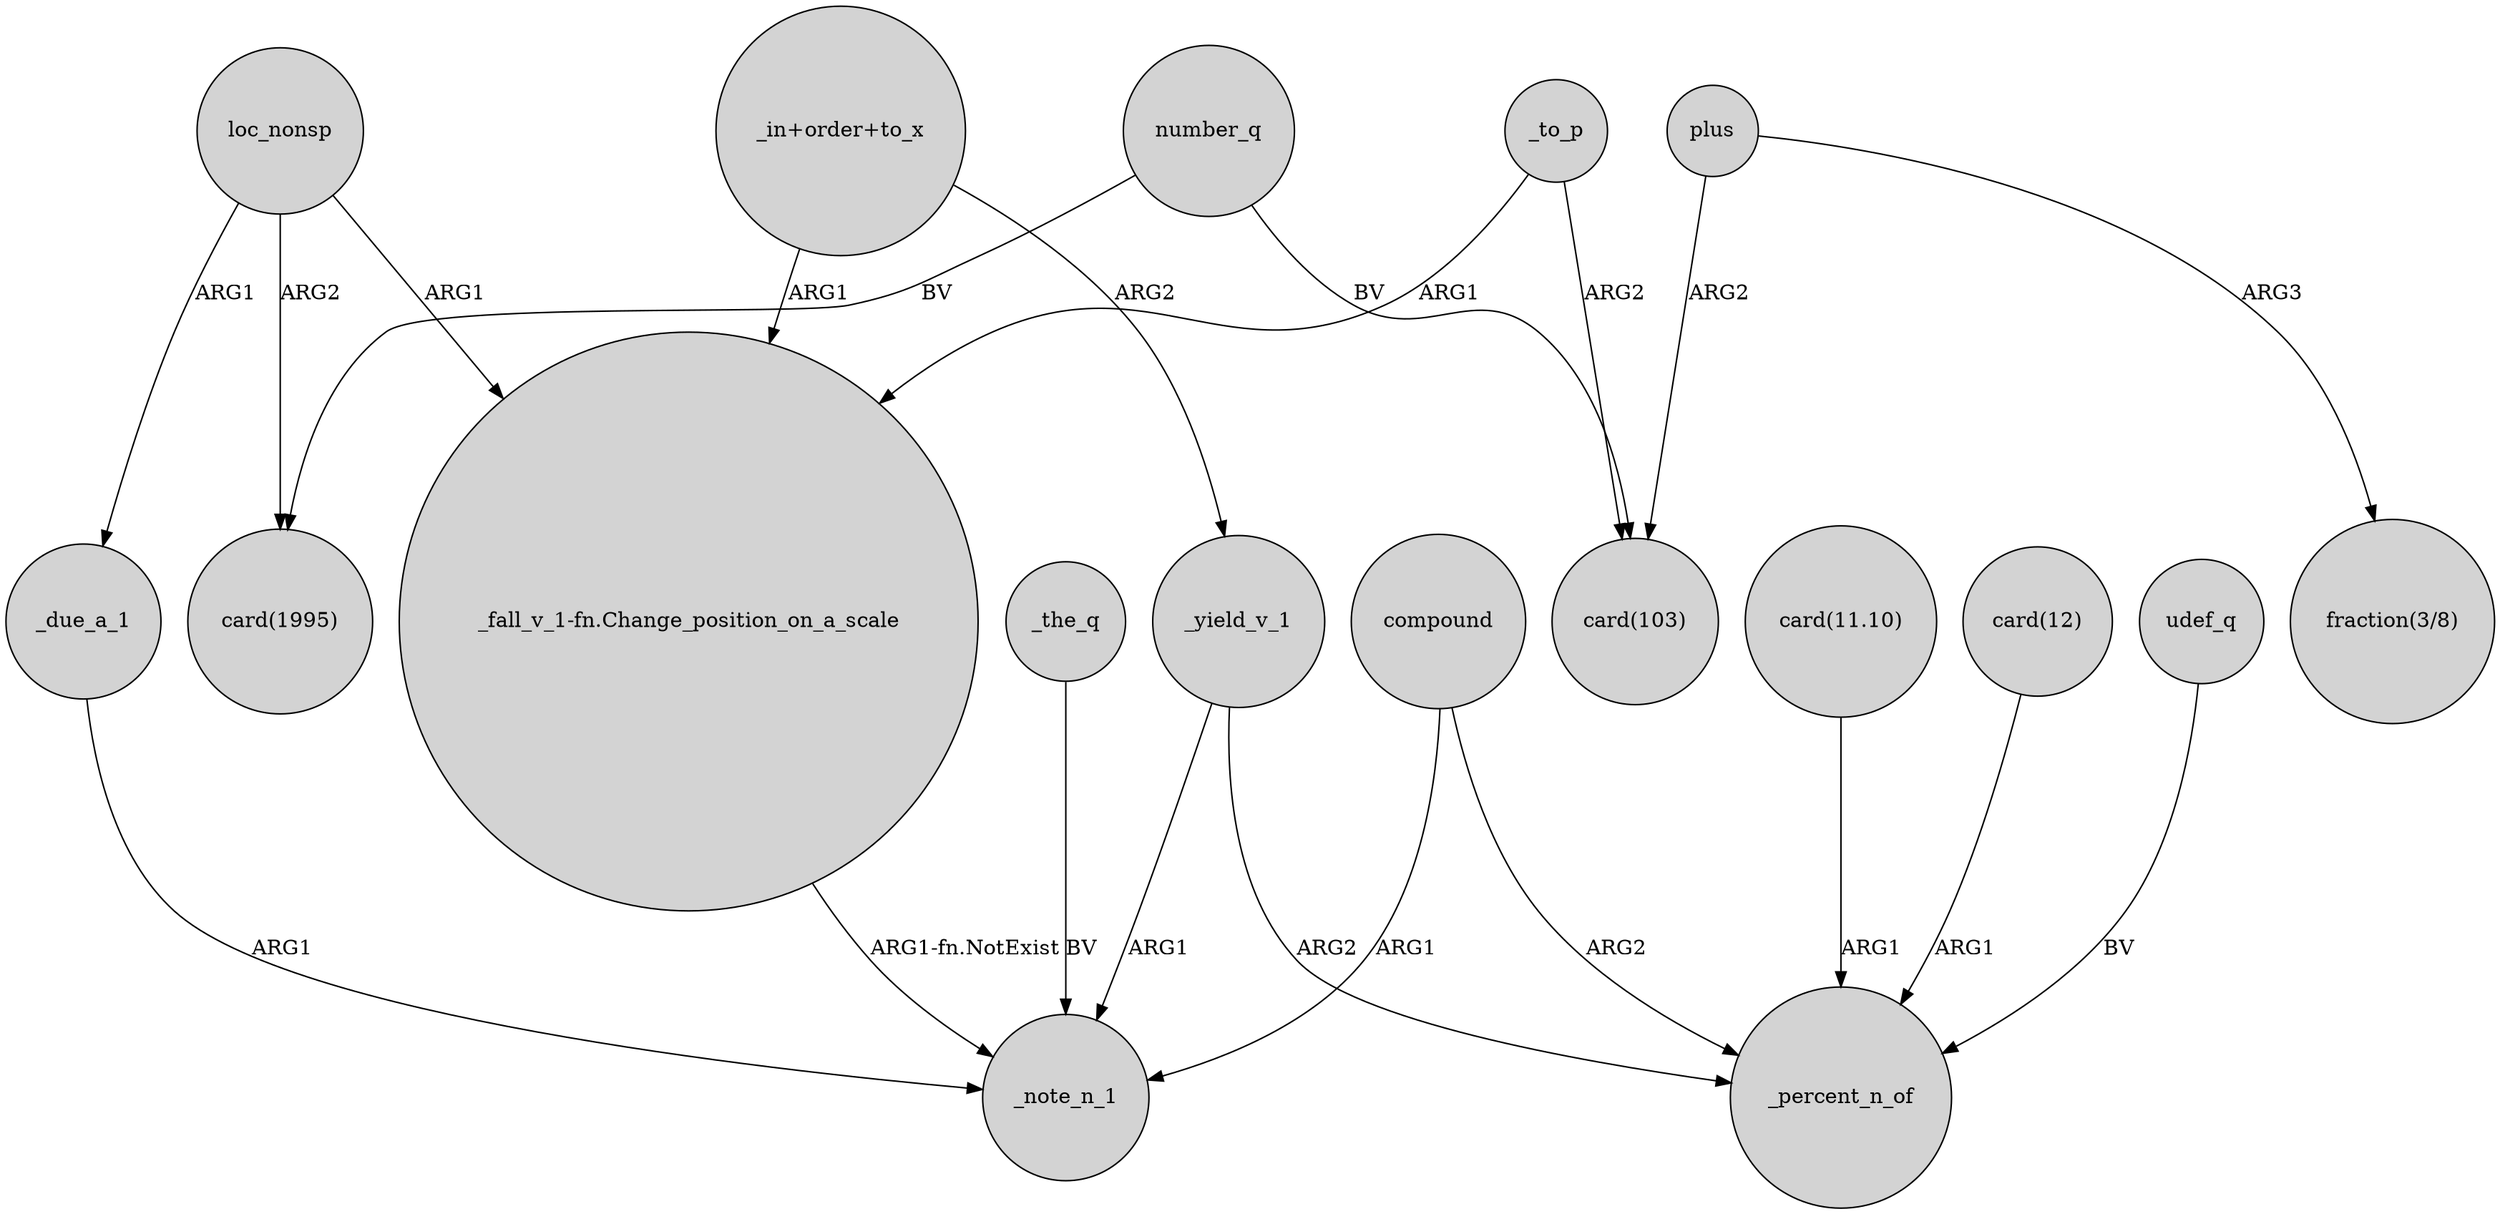digraph {
	node [shape=circle style=filled]
	number_q -> "card(1995)" [label=BV]
	compound -> _note_n_1 [label=ARG1]
	"card(11.10)" -> _percent_n_of [label=ARG1]
	_to_p -> "card(103)" [label=ARG2]
	loc_nonsp -> "_fall_v_1-fn.Change_position_on_a_scale" [label=ARG1]
	_yield_v_1 -> _note_n_1 [label=ARG1]
	_the_q -> _note_n_1 [label=BV]
	compound -> _percent_n_of [label=ARG2]
	loc_nonsp -> _due_a_1 [label=ARG1]
	plus -> "fraction(3/8)" [label=ARG3]
	"_in+order+to_x" -> _yield_v_1 [label=ARG2]
	"_in+order+to_x" -> "_fall_v_1-fn.Change_position_on_a_scale" [label=ARG1]
	"_fall_v_1-fn.Change_position_on_a_scale" -> _note_n_1 [label="ARG1-fn.NotExist"]
	_yield_v_1 -> _percent_n_of [label=ARG2]
	"card(12)" -> _percent_n_of [label=ARG1]
	plus -> "card(103)" [label=ARG2]
	_due_a_1 -> _note_n_1 [label=ARG1]
	udef_q -> _percent_n_of [label=BV]
	loc_nonsp -> "card(1995)" [label=ARG2]
	number_q -> "card(103)" [label=BV]
	_to_p -> "_fall_v_1-fn.Change_position_on_a_scale" [label=ARG1]
}
